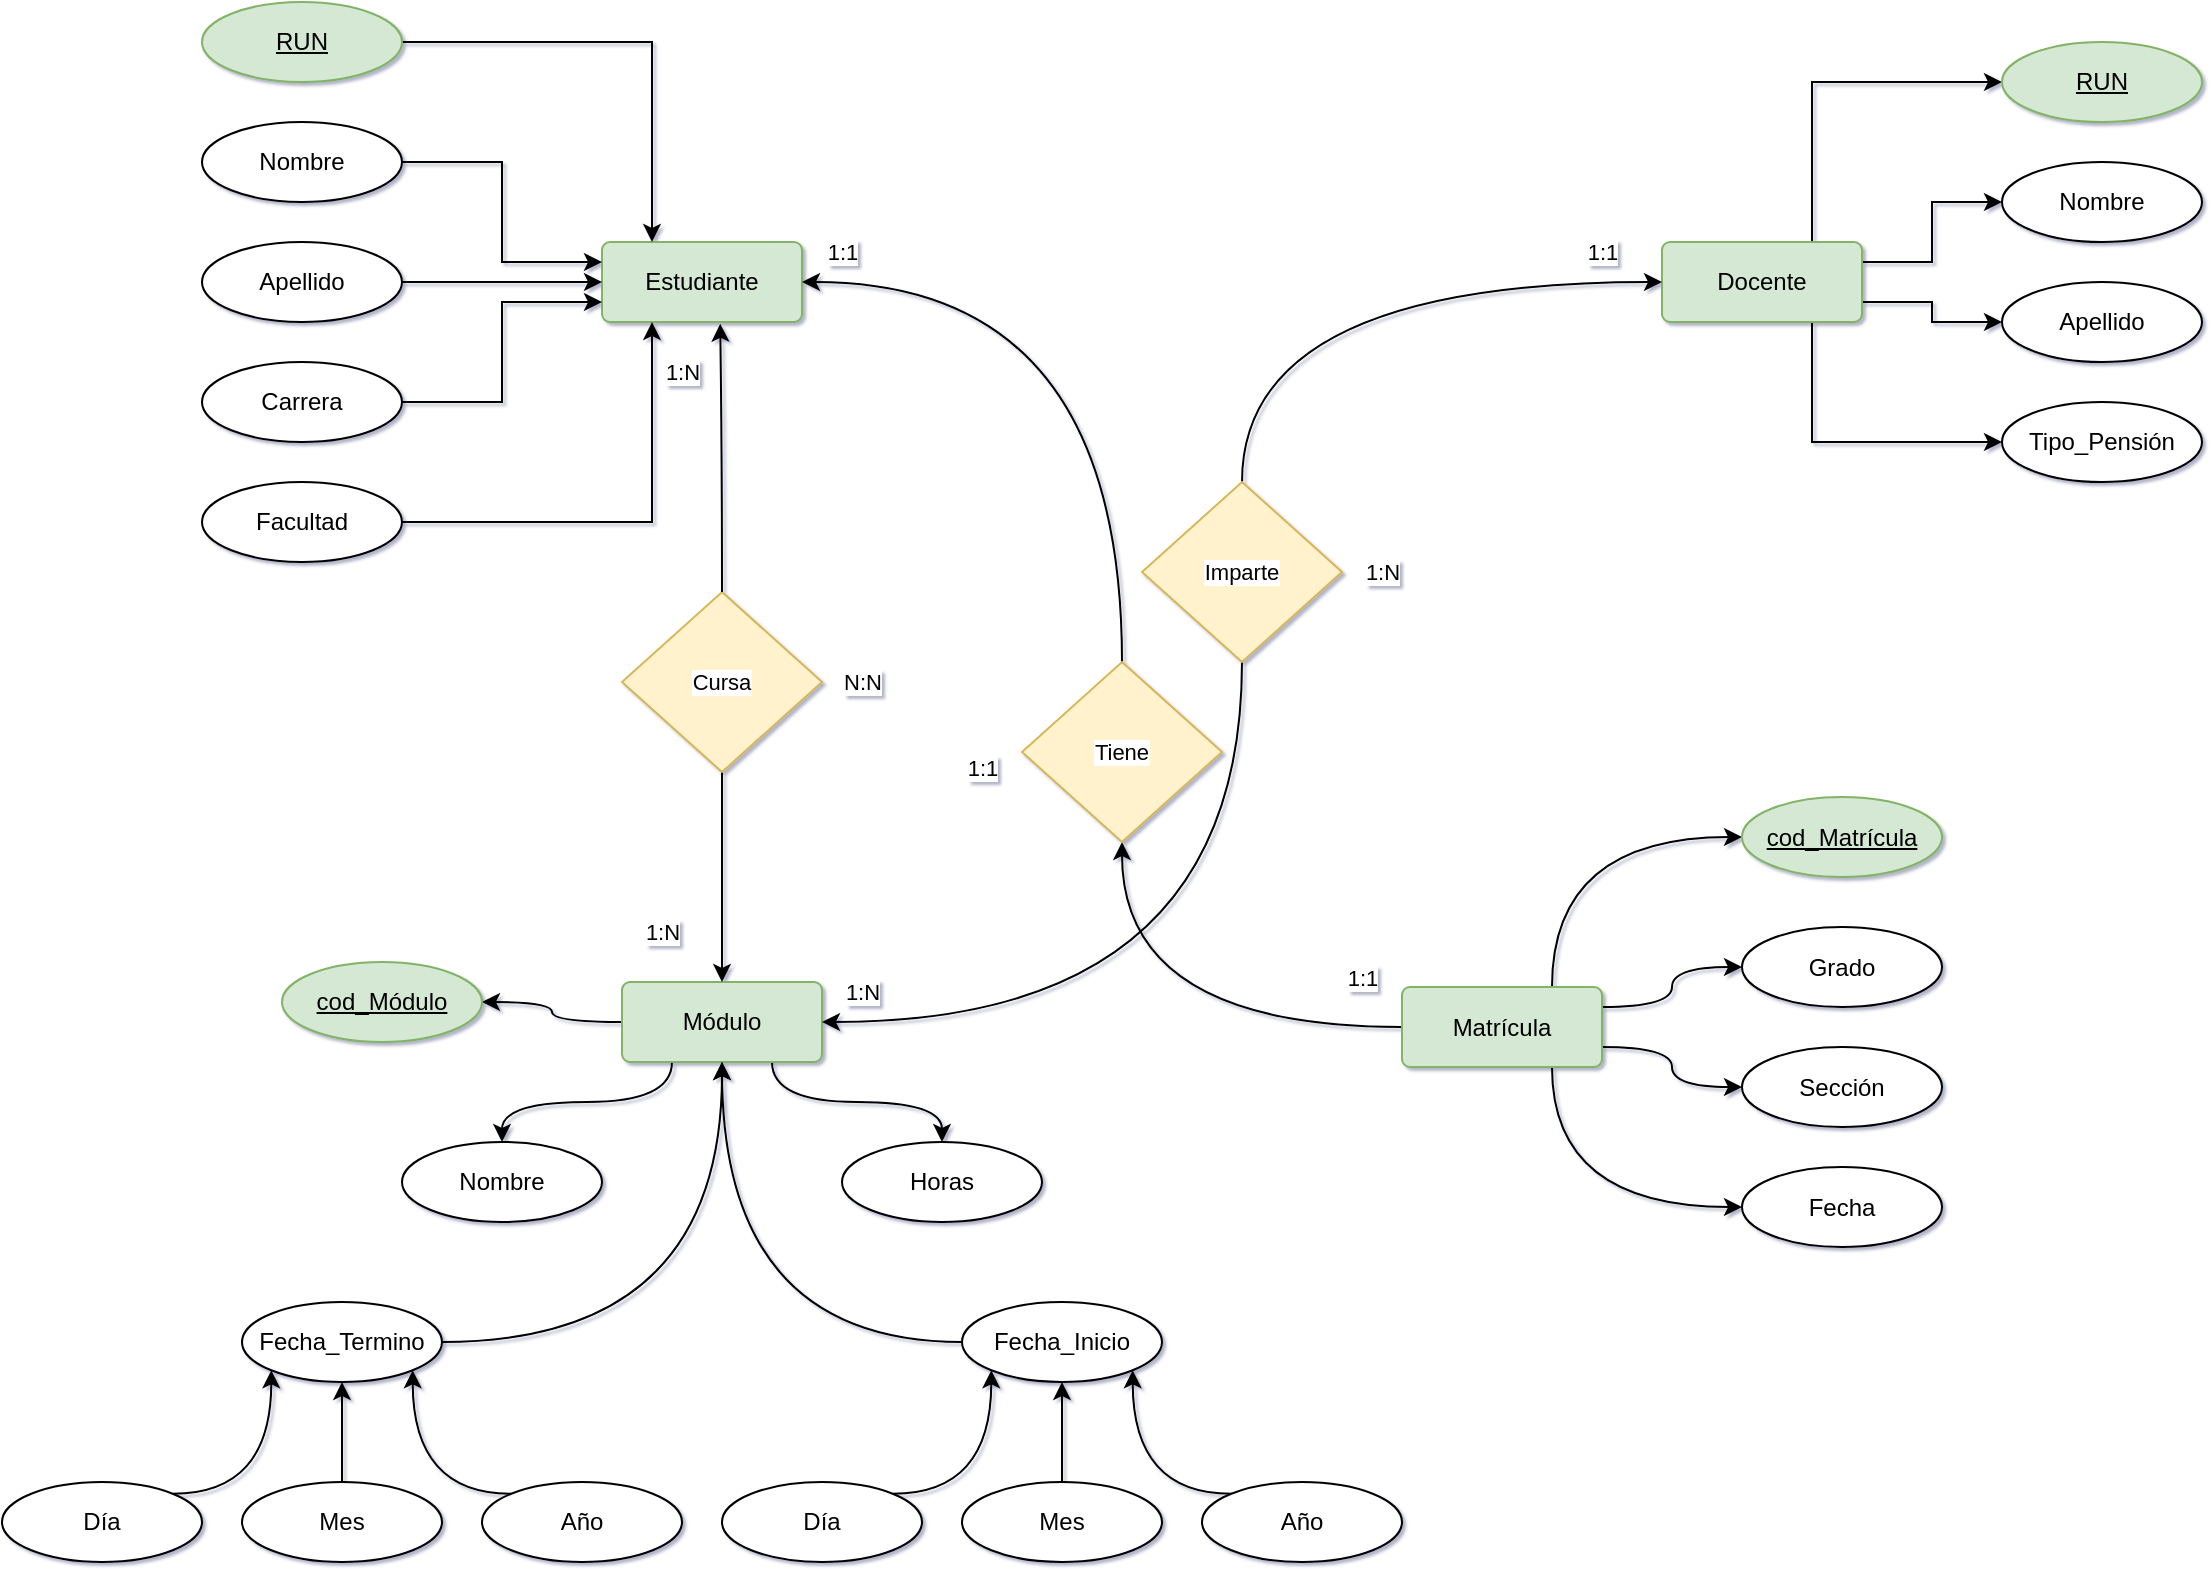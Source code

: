 <mxfile version="24.7.7">
  <diagram name="Página-1" id="UF8gt7_M8A4a2X1tMDcR">
    <mxGraphModel dx="1509" dy="821" grid="1" gridSize="10" guides="1" tooltips="1" connect="1" arrows="1" fold="1" page="1" pageScale="1" pageWidth="1400" pageHeight="850" math="0" shadow="1">
      <root>
        <mxCell id="0" />
        <mxCell id="1" parent="0" />
        <mxCell id="FCAGOA3Thvh_1oqh8jWE-14" style="edgeStyle=orthogonalEdgeStyle;rounded=0;orthogonalLoop=1;jettySize=auto;html=1;exitX=1;exitY=0.25;exitDx=0;exitDy=0;entryX=0;entryY=0.5;entryDx=0;entryDy=0;" edge="1" parent="1" source="FCAGOA3Thvh_1oqh8jWE-2" target="FCAGOA3Thvh_1oqh8jWE-11">
          <mxGeometry relative="1" as="geometry" />
        </mxCell>
        <mxCell id="FCAGOA3Thvh_1oqh8jWE-15" style="edgeStyle=orthogonalEdgeStyle;rounded=0;orthogonalLoop=1;jettySize=auto;html=1;exitX=1;exitY=0.75;exitDx=0;exitDy=0;entryX=0;entryY=0.5;entryDx=0;entryDy=0;" edge="1" parent="1" source="FCAGOA3Thvh_1oqh8jWE-2" target="FCAGOA3Thvh_1oqh8jWE-12">
          <mxGeometry relative="1" as="geometry" />
        </mxCell>
        <mxCell id="FCAGOA3Thvh_1oqh8jWE-16" style="edgeStyle=orthogonalEdgeStyle;rounded=0;orthogonalLoop=1;jettySize=auto;html=1;exitX=0.75;exitY=1;exitDx=0;exitDy=0;entryX=0;entryY=0.5;entryDx=0;entryDy=0;" edge="1" parent="1" source="FCAGOA3Thvh_1oqh8jWE-2" target="FCAGOA3Thvh_1oqh8jWE-13">
          <mxGeometry relative="1" as="geometry" />
        </mxCell>
        <mxCell id="FCAGOA3Thvh_1oqh8jWE-17" style="edgeStyle=orthogonalEdgeStyle;rounded=0;orthogonalLoop=1;jettySize=auto;html=1;exitX=0.75;exitY=0;exitDx=0;exitDy=0;entryX=0;entryY=0.5;entryDx=0;entryDy=0;" edge="1" parent="1" source="FCAGOA3Thvh_1oqh8jWE-2" target="FCAGOA3Thvh_1oqh8jWE-10">
          <mxGeometry relative="1" as="geometry" />
        </mxCell>
        <mxCell id="FCAGOA3Thvh_1oqh8jWE-2" value="Docente" style="rounded=1;arcSize=10;whiteSpace=wrap;html=1;align=center;fillColor=#d5e8d4;strokeColor=#82b366;" vertex="1" parent="1">
          <mxGeometry x="910" y="160" width="100" height="40" as="geometry" />
        </mxCell>
        <mxCell id="FCAGOA3Thvh_1oqh8jWE-4" value="Estudiante" style="rounded=1;arcSize=10;whiteSpace=wrap;html=1;align=center;fillColor=#d5e8d4;strokeColor=#82b366;" vertex="1" parent="1">
          <mxGeometry x="380" y="160" width="100" height="40" as="geometry" />
        </mxCell>
        <mxCell id="FCAGOA3Thvh_1oqh8jWE-54" value="" style="edgeStyle=orthogonalEdgeStyle;shape=connector;curved=1;rounded=0;orthogonalLoop=1;jettySize=auto;html=1;strokeColor=default;align=center;verticalAlign=middle;fontFamily=Helvetica;fontSize=11;fontColor=default;labelBackgroundColor=default;endArrow=classic;" edge="1" parent="1" source="FCAGOA3Thvh_1oqh8jWE-5" target="FCAGOA3Thvh_1oqh8jWE-8">
          <mxGeometry relative="1" as="geometry" />
        </mxCell>
        <mxCell id="FCAGOA3Thvh_1oqh8jWE-58" style="edgeStyle=orthogonalEdgeStyle;shape=connector;curved=1;rounded=0;orthogonalLoop=1;jettySize=auto;html=1;exitX=0.25;exitY=1;exitDx=0;exitDy=0;entryX=0.5;entryY=0;entryDx=0;entryDy=0;strokeColor=default;align=center;verticalAlign=middle;fontFamily=Helvetica;fontSize=11;fontColor=default;labelBackgroundColor=default;endArrow=classic;" edge="1" parent="1" source="FCAGOA3Thvh_1oqh8jWE-5" target="FCAGOA3Thvh_1oqh8jWE-31">
          <mxGeometry relative="1" as="geometry" />
        </mxCell>
        <mxCell id="FCAGOA3Thvh_1oqh8jWE-59" style="edgeStyle=orthogonalEdgeStyle;shape=connector;curved=1;rounded=0;orthogonalLoop=1;jettySize=auto;html=1;exitX=0.75;exitY=1;exitDx=0;exitDy=0;entryX=0.5;entryY=0;entryDx=0;entryDy=0;strokeColor=default;align=center;verticalAlign=middle;fontFamily=Helvetica;fontSize=11;fontColor=default;labelBackgroundColor=default;endArrow=classic;" edge="1" parent="1" source="FCAGOA3Thvh_1oqh8jWE-5" target="FCAGOA3Thvh_1oqh8jWE-32">
          <mxGeometry relative="1" as="geometry" />
        </mxCell>
        <mxCell id="FCAGOA3Thvh_1oqh8jWE-5" value="Módulo" style="rounded=1;arcSize=10;whiteSpace=wrap;html=1;align=center;fillColor=#d5e8d4;strokeColor=#82b366;" vertex="1" parent="1">
          <mxGeometry x="390" y="530" width="100" height="40" as="geometry" />
        </mxCell>
        <mxCell id="FCAGOA3Thvh_1oqh8jWE-64" style="edgeStyle=orthogonalEdgeStyle;shape=connector;curved=1;rounded=0;orthogonalLoop=1;jettySize=auto;html=1;exitX=0.75;exitY=0;exitDx=0;exitDy=0;entryX=0;entryY=0.5;entryDx=0;entryDy=0;strokeColor=default;align=center;verticalAlign=middle;fontFamily=Helvetica;fontSize=11;fontColor=default;labelBackgroundColor=default;endArrow=classic;" edge="1" parent="1" source="FCAGOA3Thvh_1oqh8jWE-6" target="FCAGOA3Thvh_1oqh8jWE-60">
          <mxGeometry relative="1" as="geometry" />
        </mxCell>
        <mxCell id="FCAGOA3Thvh_1oqh8jWE-65" style="edgeStyle=orthogonalEdgeStyle;shape=connector;curved=1;rounded=0;orthogonalLoop=1;jettySize=auto;html=1;exitX=1;exitY=0.25;exitDx=0;exitDy=0;entryX=0;entryY=0.5;entryDx=0;entryDy=0;strokeColor=default;align=center;verticalAlign=middle;fontFamily=Helvetica;fontSize=11;fontColor=default;labelBackgroundColor=default;endArrow=classic;" edge="1" parent="1" source="FCAGOA3Thvh_1oqh8jWE-6" target="FCAGOA3Thvh_1oqh8jWE-61">
          <mxGeometry relative="1" as="geometry" />
        </mxCell>
        <mxCell id="FCAGOA3Thvh_1oqh8jWE-66" style="edgeStyle=orthogonalEdgeStyle;shape=connector;curved=1;rounded=0;orthogonalLoop=1;jettySize=auto;html=1;exitX=1;exitY=0.75;exitDx=0;exitDy=0;entryX=0;entryY=0.5;entryDx=0;entryDy=0;strokeColor=default;align=center;verticalAlign=middle;fontFamily=Helvetica;fontSize=11;fontColor=default;labelBackgroundColor=default;endArrow=classic;" edge="1" parent="1" source="FCAGOA3Thvh_1oqh8jWE-6" target="FCAGOA3Thvh_1oqh8jWE-62">
          <mxGeometry relative="1" as="geometry" />
        </mxCell>
        <mxCell id="FCAGOA3Thvh_1oqh8jWE-67" style="edgeStyle=orthogonalEdgeStyle;shape=connector;curved=1;rounded=0;orthogonalLoop=1;jettySize=auto;html=1;exitX=0.75;exitY=1;exitDx=0;exitDy=0;entryX=0;entryY=0.5;entryDx=0;entryDy=0;strokeColor=default;align=center;verticalAlign=middle;fontFamily=Helvetica;fontSize=11;fontColor=default;labelBackgroundColor=default;endArrow=classic;" edge="1" parent="1" source="FCAGOA3Thvh_1oqh8jWE-6" target="FCAGOA3Thvh_1oqh8jWE-63">
          <mxGeometry relative="1" as="geometry" />
        </mxCell>
        <mxCell id="FCAGOA3Thvh_1oqh8jWE-83" style="edgeStyle=orthogonalEdgeStyle;shape=connector;curved=1;rounded=0;orthogonalLoop=1;jettySize=auto;html=1;exitX=0;exitY=0.5;exitDx=0;exitDy=0;entryX=0.5;entryY=1;entryDx=0;entryDy=0;strokeColor=default;align=center;verticalAlign=middle;fontFamily=Helvetica;fontSize=11;fontColor=default;labelBackgroundColor=default;endArrow=classic;" edge="1" parent="1" source="FCAGOA3Thvh_1oqh8jWE-6" target="FCAGOA3Thvh_1oqh8jWE-82">
          <mxGeometry relative="1" as="geometry" />
        </mxCell>
        <mxCell id="FCAGOA3Thvh_1oqh8jWE-6" value="Matrícula" style="rounded=1;arcSize=10;whiteSpace=wrap;html=1;align=center;fillColor=#d5e8d4;strokeColor=#82b366;" vertex="1" parent="1">
          <mxGeometry x="780" y="532.5" width="100" height="40" as="geometry" />
        </mxCell>
        <mxCell id="FCAGOA3Thvh_1oqh8jWE-8" value="cod_Módulo" style="ellipse;whiteSpace=wrap;html=1;align=center;fontStyle=4;fillColor=#d5e8d4;strokeColor=#82b366;" vertex="1" parent="1">
          <mxGeometry x="220" y="520" width="100" height="40" as="geometry" />
        </mxCell>
        <mxCell id="FCAGOA3Thvh_1oqh8jWE-10" value="RUN" style="ellipse;whiteSpace=wrap;html=1;align=center;fontStyle=4;fillColor=#d5e8d4;strokeColor=#82b366;" vertex="1" parent="1">
          <mxGeometry x="1080" y="60" width="100" height="40" as="geometry" />
        </mxCell>
        <mxCell id="FCAGOA3Thvh_1oqh8jWE-11" value="Nombre" style="ellipse;whiteSpace=wrap;html=1;align=center;" vertex="1" parent="1">
          <mxGeometry x="1080" y="120" width="100" height="40" as="geometry" />
        </mxCell>
        <mxCell id="FCAGOA3Thvh_1oqh8jWE-12" value="Apellido" style="ellipse;whiteSpace=wrap;html=1;align=center;" vertex="1" parent="1">
          <mxGeometry x="1080" y="180" width="100" height="40" as="geometry" />
        </mxCell>
        <mxCell id="FCAGOA3Thvh_1oqh8jWE-13" value="Tipo_Pensión" style="ellipse;whiteSpace=wrap;html=1;align=center;" vertex="1" parent="1">
          <mxGeometry x="1080" y="240" width="100" height="40" as="geometry" />
        </mxCell>
        <mxCell id="FCAGOA3Thvh_1oqh8jWE-27" style="edgeStyle=orthogonalEdgeStyle;rounded=0;orthogonalLoop=1;jettySize=auto;html=1;exitX=1;exitY=0.5;exitDx=0;exitDy=0;entryX=0.25;entryY=0;entryDx=0;entryDy=0;" edge="1" parent="1" source="FCAGOA3Thvh_1oqh8jWE-18" target="FCAGOA3Thvh_1oqh8jWE-4">
          <mxGeometry relative="1" as="geometry">
            <mxPoint x="430" y="170" as="targetPoint" />
          </mxGeometry>
        </mxCell>
        <mxCell id="FCAGOA3Thvh_1oqh8jWE-18" value="RUN" style="ellipse;whiteSpace=wrap;html=1;align=center;fontStyle=4;fillColor=#d5e8d4;strokeColor=#82b366;" vertex="1" parent="1">
          <mxGeometry x="180" y="40" width="100" height="40" as="geometry" />
        </mxCell>
        <mxCell id="FCAGOA3Thvh_1oqh8jWE-29" style="edgeStyle=orthogonalEdgeStyle;rounded=0;orthogonalLoop=1;jettySize=auto;html=1;exitX=1;exitY=0.5;exitDx=0;exitDy=0;entryX=0;entryY=0.25;entryDx=0;entryDy=0;" edge="1" parent="1" source="FCAGOA3Thvh_1oqh8jWE-19" target="FCAGOA3Thvh_1oqh8jWE-4">
          <mxGeometry relative="1" as="geometry" />
        </mxCell>
        <mxCell id="FCAGOA3Thvh_1oqh8jWE-19" value="Nombre" style="ellipse;whiteSpace=wrap;html=1;align=center;" vertex="1" parent="1">
          <mxGeometry x="180" y="100" width="100" height="40" as="geometry" />
        </mxCell>
        <mxCell id="FCAGOA3Thvh_1oqh8jWE-28" style="edgeStyle=orthogonalEdgeStyle;rounded=0;orthogonalLoop=1;jettySize=auto;html=1;exitX=1;exitY=0.5;exitDx=0;exitDy=0;" edge="1" parent="1" source="FCAGOA3Thvh_1oqh8jWE-20" target="FCAGOA3Thvh_1oqh8jWE-4">
          <mxGeometry relative="1" as="geometry" />
        </mxCell>
        <mxCell id="FCAGOA3Thvh_1oqh8jWE-20" value="Apellido" style="ellipse;whiteSpace=wrap;html=1;align=center;" vertex="1" parent="1">
          <mxGeometry x="180" y="160" width="100" height="40" as="geometry" />
        </mxCell>
        <mxCell id="FCAGOA3Thvh_1oqh8jWE-24" style="edgeStyle=orthogonalEdgeStyle;rounded=0;orthogonalLoop=1;jettySize=auto;html=1;exitX=1;exitY=0.5;exitDx=0;exitDy=0;entryX=0;entryY=0.75;entryDx=0;entryDy=0;" edge="1" parent="1" source="FCAGOA3Thvh_1oqh8jWE-21" target="FCAGOA3Thvh_1oqh8jWE-4">
          <mxGeometry relative="1" as="geometry" />
        </mxCell>
        <mxCell id="FCAGOA3Thvh_1oqh8jWE-21" value="Carrera" style="ellipse;whiteSpace=wrap;html=1;align=center;" vertex="1" parent="1">
          <mxGeometry x="180" y="220" width="100" height="40" as="geometry" />
        </mxCell>
        <mxCell id="FCAGOA3Thvh_1oqh8jWE-23" style="edgeStyle=orthogonalEdgeStyle;rounded=0;orthogonalLoop=1;jettySize=auto;html=1;exitX=1;exitY=0.5;exitDx=0;exitDy=0;entryX=0.25;entryY=1;entryDx=0;entryDy=0;" edge="1" parent="1" source="FCAGOA3Thvh_1oqh8jWE-22" target="FCAGOA3Thvh_1oqh8jWE-4">
          <mxGeometry relative="1" as="geometry" />
        </mxCell>
        <mxCell id="FCAGOA3Thvh_1oqh8jWE-22" value="Facultad" style="ellipse;whiteSpace=wrap;html=1;align=center;" vertex="1" parent="1">
          <mxGeometry x="180" y="280" width="100" height="40" as="geometry" />
        </mxCell>
        <mxCell id="FCAGOA3Thvh_1oqh8jWE-31" value="Nombre" style="ellipse;whiteSpace=wrap;html=1;align=center;" vertex="1" parent="1">
          <mxGeometry x="280" y="610" width="100" height="40" as="geometry" />
        </mxCell>
        <mxCell id="FCAGOA3Thvh_1oqh8jWE-32" value="Horas" style="ellipse;whiteSpace=wrap;html=1;align=center;" vertex="1" parent="1">
          <mxGeometry x="500" y="610" width="100" height="40" as="geometry" />
        </mxCell>
        <mxCell id="FCAGOA3Thvh_1oqh8jWE-52" style="edgeStyle=orthogonalEdgeStyle;shape=connector;curved=1;rounded=0;orthogonalLoop=1;jettySize=auto;html=1;exitX=0;exitY=0.5;exitDx=0;exitDy=0;strokeColor=default;align=center;verticalAlign=middle;fontFamily=Helvetica;fontSize=11;fontColor=default;labelBackgroundColor=default;endArrow=classic;" edge="1" parent="1" source="FCAGOA3Thvh_1oqh8jWE-33">
          <mxGeometry relative="1" as="geometry">
            <mxPoint x="440" y="570" as="targetPoint" />
          </mxGeometry>
        </mxCell>
        <mxCell id="FCAGOA3Thvh_1oqh8jWE-33" value="Fecha_Inicio" style="ellipse;whiteSpace=wrap;html=1;align=center;" vertex="1" parent="1">
          <mxGeometry x="560" y="690" width="100" height="40" as="geometry" />
        </mxCell>
        <mxCell id="FCAGOA3Thvh_1oqh8jWE-41" style="edgeStyle=orthogonalEdgeStyle;rounded=0;orthogonalLoop=1;jettySize=auto;html=1;exitX=1;exitY=0;exitDx=0;exitDy=0;entryX=0;entryY=1;entryDx=0;entryDy=0;curved=1;" edge="1" parent="1" source="FCAGOA3Thvh_1oqh8jWE-35" target="FCAGOA3Thvh_1oqh8jWE-33">
          <mxGeometry relative="1" as="geometry" />
        </mxCell>
        <mxCell id="FCAGOA3Thvh_1oqh8jWE-35" value="Día" style="ellipse;whiteSpace=wrap;html=1;align=center;" vertex="1" parent="1">
          <mxGeometry x="440" y="780" width="100" height="40" as="geometry" />
        </mxCell>
        <mxCell id="FCAGOA3Thvh_1oqh8jWE-39" style="edgeStyle=orthogonalEdgeStyle;rounded=0;orthogonalLoop=1;jettySize=auto;html=1;exitX=0.5;exitY=0;exitDx=0;exitDy=0;entryX=0.5;entryY=1;entryDx=0;entryDy=0;curved=1;" edge="1" parent="1" source="FCAGOA3Thvh_1oqh8jWE-36" target="FCAGOA3Thvh_1oqh8jWE-33">
          <mxGeometry relative="1" as="geometry" />
        </mxCell>
        <mxCell id="FCAGOA3Thvh_1oqh8jWE-36" value="Mes" style="ellipse;whiteSpace=wrap;html=1;align=center;" vertex="1" parent="1">
          <mxGeometry x="560" y="780" width="100" height="40" as="geometry" />
        </mxCell>
        <mxCell id="FCAGOA3Thvh_1oqh8jWE-43" style="edgeStyle=orthogonalEdgeStyle;shape=connector;curved=1;rounded=0;orthogonalLoop=1;jettySize=auto;html=1;exitX=0;exitY=0;exitDx=0;exitDy=0;entryX=1;entryY=1;entryDx=0;entryDy=0;strokeColor=default;align=center;verticalAlign=middle;fontFamily=Helvetica;fontSize=11;fontColor=default;labelBackgroundColor=default;endArrow=classic;" edge="1" parent="1" source="FCAGOA3Thvh_1oqh8jWE-37" target="FCAGOA3Thvh_1oqh8jWE-33">
          <mxGeometry relative="1" as="geometry" />
        </mxCell>
        <mxCell id="FCAGOA3Thvh_1oqh8jWE-37" value="Año" style="ellipse;whiteSpace=wrap;html=1;align=center;" vertex="1" parent="1">
          <mxGeometry x="680" y="780" width="100" height="40" as="geometry" />
        </mxCell>
        <mxCell id="FCAGOA3Thvh_1oqh8jWE-51" style="edgeStyle=orthogonalEdgeStyle;shape=connector;curved=1;rounded=0;orthogonalLoop=1;jettySize=auto;html=1;exitX=1;exitY=0.5;exitDx=0;exitDy=0;strokeColor=default;align=center;verticalAlign=middle;fontFamily=Helvetica;fontSize=11;fontColor=default;labelBackgroundColor=default;endArrow=classic;" edge="1" parent="1" source="FCAGOA3Thvh_1oqh8jWE-44" target="FCAGOA3Thvh_1oqh8jWE-5">
          <mxGeometry relative="1" as="geometry" />
        </mxCell>
        <mxCell id="FCAGOA3Thvh_1oqh8jWE-44" value="Fecha_Termino" style="ellipse;whiteSpace=wrap;html=1;align=center;" vertex="1" parent="1">
          <mxGeometry x="200" y="690" width="100" height="40" as="geometry" />
        </mxCell>
        <mxCell id="FCAGOA3Thvh_1oqh8jWE-45" style="edgeStyle=orthogonalEdgeStyle;rounded=0;orthogonalLoop=1;jettySize=auto;html=1;exitX=1;exitY=0;exitDx=0;exitDy=0;entryX=0;entryY=1;entryDx=0;entryDy=0;curved=1;" edge="1" parent="1" source="FCAGOA3Thvh_1oqh8jWE-46" target="FCAGOA3Thvh_1oqh8jWE-44">
          <mxGeometry relative="1" as="geometry" />
        </mxCell>
        <mxCell id="FCAGOA3Thvh_1oqh8jWE-46" value="Día" style="ellipse;whiteSpace=wrap;html=1;align=center;" vertex="1" parent="1">
          <mxGeometry x="80" y="780" width="100" height="40" as="geometry" />
        </mxCell>
        <mxCell id="FCAGOA3Thvh_1oqh8jWE-47" style="edgeStyle=orthogonalEdgeStyle;rounded=0;orthogonalLoop=1;jettySize=auto;html=1;exitX=0.5;exitY=0;exitDx=0;exitDy=0;entryX=0.5;entryY=1;entryDx=0;entryDy=0;curved=1;" edge="1" parent="1" source="FCAGOA3Thvh_1oqh8jWE-48" target="FCAGOA3Thvh_1oqh8jWE-44">
          <mxGeometry relative="1" as="geometry" />
        </mxCell>
        <mxCell id="FCAGOA3Thvh_1oqh8jWE-48" value="Mes" style="ellipse;whiteSpace=wrap;html=1;align=center;" vertex="1" parent="1">
          <mxGeometry x="200" y="780" width="100" height="40" as="geometry" />
        </mxCell>
        <mxCell id="FCAGOA3Thvh_1oqh8jWE-49" style="edgeStyle=orthogonalEdgeStyle;shape=connector;curved=1;rounded=0;orthogonalLoop=1;jettySize=auto;html=1;exitX=0;exitY=0;exitDx=0;exitDy=0;entryX=1;entryY=1;entryDx=0;entryDy=0;strokeColor=default;align=center;verticalAlign=middle;fontFamily=Helvetica;fontSize=11;fontColor=default;labelBackgroundColor=default;endArrow=classic;" edge="1" parent="1" source="FCAGOA3Thvh_1oqh8jWE-50" target="FCAGOA3Thvh_1oqh8jWE-44">
          <mxGeometry relative="1" as="geometry" />
        </mxCell>
        <mxCell id="FCAGOA3Thvh_1oqh8jWE-50" value="Año" style="ellipse;whiteSpace=wrap;html=1;align=center;" vertex="1" parent="1">
          <mxGeometry x="320" y="780" width="100" height="40" as="geometry" />
        </mxCell>
        <mxCell id="FCAGOA3Thvh_1oqh8jWE-60" value="cod_Matrícula" style="ellipse;whiteSpace=wrap;html=1;align=center;fontStyle=4;fillColor=#d5e8d4;strokeColor=#82b366;" vertex="1" parent="1">
          <mxGeometry x="950" y="437.5" width="100" height="40" as="geometry" />
        </mxCell>
        <mxCell id="FCAGOA3Thvh_1oqh8jWE-61" value="Grado" style="ellipse;whiteSpace=wrap;html=1;align=center;" vertex="1" parent="1">
          <mxGeometry x="950" y="502.5" width="100" height="40" as="geometry" />
        </mxCell>
        <mxCell id="FCAGOA3Thvh_1oqh8jWE-62" value="Sección" style="ellipse;whiteSpace=wrap;html=1;align=center;" vertex="1" parent="1">
          <mxGeometry x="950" y="562.5" width="100" height="40" as="geometry" />
        </mxCell>
        <mxCell id="FCAGOA3Thvh_1oqh8jWE-63" value="Fecha" style="ellipse;whiteSpace=wrap;html=1;align=center;" vertex="1" parent="1">
          <mxGeometry x="950" y="622.5" width="100" height="40" as="geometry" />
        </mxCell>
        <mxCell id="FCAGOA3Thvh_1oqh8jWE-73" style="edgeStyle=orthogonalEdgeStyle;shape=connector;curved=1;rounded=0;orthogonalLoop=1;jettySize=auto;html=1;exitX=0.5;exitY=1;exitDx=0;exitDy=0;entryX=1;entryY=0.5;entryDx=0;entryDy=0;strokeColor=default;align=center;verticalAlign=middle;fontFamily=Helvetica;fontSize=11;fontColor=default;labelBackgroundColor=default;endArrow=classic;" edge="1" parent="1" source="FCAGOA3Thvh_1oqh8jWE-69" target="FCAGOA3Thvh_1oqh8jWE-5">
          <mxGeometry relative="1" as="geometry" />
        </mxCell>
        <mxCell id="FCAGOA3Thvh_1oqh8jWE-74" style="edgeStyle=orthogonalEdgeStyle;shape=connector;curved=1;rounded=0;orthogonalLoop=1;jettySize=auto;html=1;exitX=0.5;exitY=0;exitDx=0;exitDy=0;entryX=0;entryY=0.5;entryDx=0;entryDy=0;strokeColor=default;align=center;verticalAlign=middle;fontFamily=Helvetica;fontSize=11;fontColor=default;labelBackgroundColor=default;endArrow=classic;" edge="1" parent="1" source="FCAGOA3Thvh_1oqh8jWE-69" target="FCAGOA3Thvh_1oqh8jWE-2">
          <mxGeometry relative="1" as="geometry" />
        </mxCell>
        <mxCell id="FCAGOA3Thvh_1oqh8jWE-69" value="Imparte" style="shape=rhombus;perimeter=rhombusPerimeter;whiteSpace=wrap;html=1;align=center;fontFamily=Helvetica;fontSize=11;labelBackgroundColor=default;fillColor=#fff2cc;strokeColor=#d6b656;" vertex="1" parent="1">
          <mxGeometry x="650" y="280" width="100" height="90" as="geometry" />
        </mxCell>
        <mxCell id="FCAGOA3Thvh_1oqh8jWE-72" style="edgeStyle=orthogonalEdgeStyle;shape=connector;curved=1;rounded=0;orthogonalLoop=1;jettySize=auto;html=1;exitX=0.5;exitY=1;exitDx=0;exitDy=0;entryX=0.5;entryY=0;entryDx=0;entryDy=0;strokeColor=default;align=center;verticalAlign=middle;fontFamily=Helvetica;fontSize=11;fontColor=default;labelBackgroundColor=default;endArrow=classic;" edge="1" parent="1" source="FCAGOA3Thvh_1oqh8jWE-70" target="FCAGOA3Thvh_1oqh8jWE-5">
          <mxGeometry relative="1" as="geometry" />
        </mxCell>
        <mxCell id="FCAGOA3Thvh_1oqh8jWE-70" value="Cursa" style="shape=rhombus;perimeter=rhombusPerimeter;whiteSpace=wrap;html=1;align=center;fontFamily=Helvetica;fontSize=11;labelBackgroundColor=default;fillColor=#fff2cc;strokeColor=#d6b656;" vertex="1" parent="1">
          <mxGeometry x="390" y="335" width="100" height="90" as="geometry" />
        </mxCell>
        <mxCell id="FCAGOA3Thvh_1oqh8jWE-71" style="edgeStyle=orthogonalEdgeStyle;shape=connector;curved=1;rounded=0;orthogonalLoop=1;jettySize=auto;html=1;exitX=0.5;exitY=0;exitDx=0;exitDy=0;entryX=0.591;entryY=1.022;entryDx=0;entryDy=0;entryPerimeter=0;strokeColor=default;align=center;verticalAlign=middle;fontFamily=Helvetica;fontSize=11;fontColor=default;labelBackgroundColor=default;endArrow=classic;" edge="1" parent="1" source="FCAGOA3Thvh_1oqh8jWE-70" target="FCAGOA3Thvh_1oqh8jWE-4">
          <mxGeometry relative="1" as="geometry" />
        </mxCell>
        <mxCell id="FCAGOA3Thvh_1oqh8jWE-76" value="1:N" style="text;html=1;align=center;verticalAlign=middle;resizable=0;points=[];autosize=1;strokeColor=none;fillColor=none;fontFamily=Helvetica;fontSize=11;fontColor=default;labelBackgroundColor=default;" vertex="1" parent="1">
          <mxGeometry x="390" y="490" width="40" height="30" as="geometry" />
        </mxCell>
        <mxCell id="FCAGOA3Thvh_1oqh8jWE-77" value="1:N" style="text;html=1;align=center;verticalAlign=middle;resizable=0;points=[];autosize=1;strokeColor=none;fillColor=none;fontFamily=Helvetica;fontSize=11;fontColor=default;labelBackgroundColor=default;" vertex="1" parent="1">
          <mxGeometry x="400" y="210" width="40" height="30" as="geometry" />
        </mxCell>
        <mxCell id="FCAGOA3Thvh_1oqh8jWE-78" value="N:N" style="text;html=1;align=center;verticalAlign=middle;resizable=0;points=[];autosize=1;strokeColor=none;fillColor=none;fontFamily=Helvetica;fontSize=11;fontColor=default;labelBackgroundColor=default;" vertex="1" parent="1">
          <mxGeometry x="490" y="365" width="40" height="30" as="geometry" />
        </mxCell>
        <mxCell id="FCAGOA3Thvh_1oqh8jWE-79" value="1:1" style="text;html=1;align=center;verticalAlign=middle;resizable=0;points=[];autosize=1;strokeColor=none;fillColor=none;fontFamily=Helvetica;fontSize=11;fontColor=default;labelBackgroundColor=default;" vertex="1" parent="1">
          <mxGeometry x="480" y="150" width="40" height="30" as="geometry" />
        </mxCell>
        <mxCell id="FCAGOA3Thvh_1oqh8jWE-80" value="1:1" style="text;html=1;align=center;verticalAlign=middle;resizable=0;points=[];autosize=1;strokeColor=none;fillColor=none;fontFamily=Helvetica;fontSize=11;fontColor=default;labelBackgroundColor=default;" vertex="1" parent="1">
          <mxGeometry x="740" y="512.5" width="40" height="30" as="geometry" />
        </mxCell>
        <mxCell id="FCAGOA3Thvh_1oqh8jWE-84" style="edgeStyle=orthogonalEdgeStyle;shape=connector;curved=1;rounded=0;orthogonalLoop=1;jettySize=auto;html=1;exitX=0.5;exitY=0;exitDx=0;exitDy=0;entryX=1;entryY=0.5;entryDx=0;entryDy=0;strokeColor=default;align=center;verticalAlign=middle;fontFamily=Helvetica;fontSize=11;fontColor=default;labelBackgroundColor=default;endArrow=classic;" edge="1" parent="1" source="FCAGOA3Thvh_1oqh8jWE-82" target="FCAGOA3Thvh_1oqh8jWE-4">
          <mxGeometry relative="1" as="geometry" />
        </mxCell>
        <mxCell id="FCAGOA3Thvh_1oqh8jWE-82" value="Tiene" style="shape=rhombus;perimeter=rhombusPerimeter;whiteSpace=wrap;html=1;align=center;fontFamily=Helvetica;fontSize=11;labelBackgroundColor=default;fillColor=#fff2cc;strokeColor=#d6b656;" vertex="1" parent="1">
          <mxGeometry x="590" y="370" width="100" height="90" as="geometry" />
        </mxCell>
        <mxCell id="FCAGOA3Thvh_1oqh8jWE-85" value="1:1" style="text;html=1;align=center;verticalAlign=middle;resizable=0;points=[];autosize=1;strokeColor=none;fillColor=none;fontFamily=Helvetica;fontSize=11;fontColor=default;labelBackgroundColor=default;" vertex="1" parent="1">
          <mxGeometry x="550" y="407.5" width="40" height="30" as="geometry" />
        </mxCell>
        <mxCell id="FCAGOA3Thvh_1oqh8jWE-86" value="1:N" style="text;html=1;align=center;verticalAlign=middle;resizable=0;points=[];autosize=1;strokeColor=none;fillColor=none;fontFamily=Helvetica;fontSize=11;fontColor=default;labelBackgroundColor=default;" vertex="1" parent="1">
          <mxGeometry x="490" y="520" width="40" height="30" as="geometry" />
        </mxCell>
        <mxCell id="FCAGOA3Thvh_1oqh8jWE-87" value="1:1" style="text;html=1;align=center;verticalAlign=middle;resizable=0;points=[];autosize=1;strokeColor=none;fillColor=none;fontFamily=Helvetica;fontSize=11;fontColor=default;labelBackgroundColor=default;" vertex="1" parent="1">
          <mxGeometry x="860" y="150" width="40" height="30" as="geometry" />
        </mxCell>
        <mxCell id="FCAGOA3Thvh_1oqh8jWE-88" value="1:N" style="text;html=1;align=center;verticalAlign=middle;resizable=0;points=[];autosize=1;strokeColor=none;fillColor=none;fontFamily=Helvetica;fontSize=11;fontColor=default;labelBackgroundColor=default;" vertex="1" parent="1">
          <mxGeometry x="750" y="310" width="40" height="30" as="geometry" />
        </mxCell>
      </root>
    </mxGraphModel>
  </diagram>
</mxfile>
